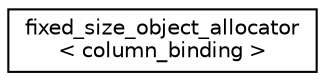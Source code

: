 digraph "Graphical Class Hierarchy"
{
 // INTERACTIVE_SVG=YES
 // LATEX_PDF_SIZE
  edge [fontname="Helvetica",fontsize="10",labelfontname="Helvetica",labelfontsize="10"];
  node [fontname="Helvetica",fontsize="10",shape=record];
  rankdir="LR";
  Node0 [label="fixed_size_object_allocator\l\< column_binding \>",height=0.2,width=0.4,color="black", fillcolor="white", style="filled",URL="$classfixed__size__object__allocator.html",tooltip=" "];
}
